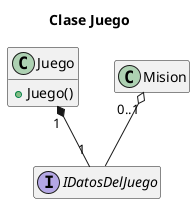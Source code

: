 @startuml general
title
Clase Juego 
end title
hide empty members

class Juego
{
    + Juego()
}

interface IDatosDelJuego
Juego "1" *-- "1" IDatosDelJuego
Mision "0..1" o-- IDatosDelJuego
@enduml
